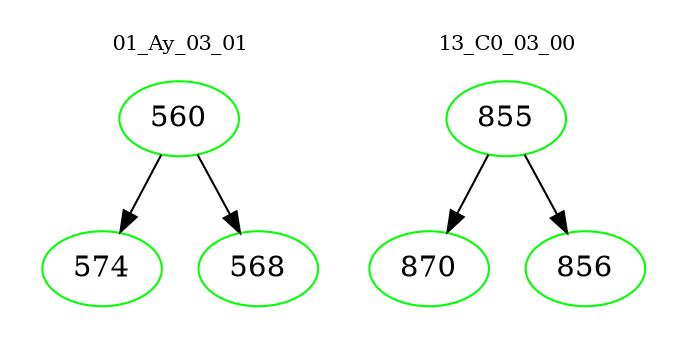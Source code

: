 digraph{
subgraph cluster_0 {
color = white
label = "01_Ay_03_01";
fontsize=10;
T0_560 [label="560", color="green"]
T0_560 -> T0_574 [color="black"]
T0_574 [label="574", color="green"]
T0_560 -> T0_568 [color="black"]
T0_568 [label="568", color="green"]
}
subgraph cluster_1 {
color = white
label = "13_C0_03_00";
fontsize=10;
T1_855 [label="855", color="green"]
T1_855 -> T1_870 [color="black"]
T1_870 [label="870", color="green"]
T1_855 -> T1_856 [color="black"]
T1_856 [label="856", color="green"]
}
}
